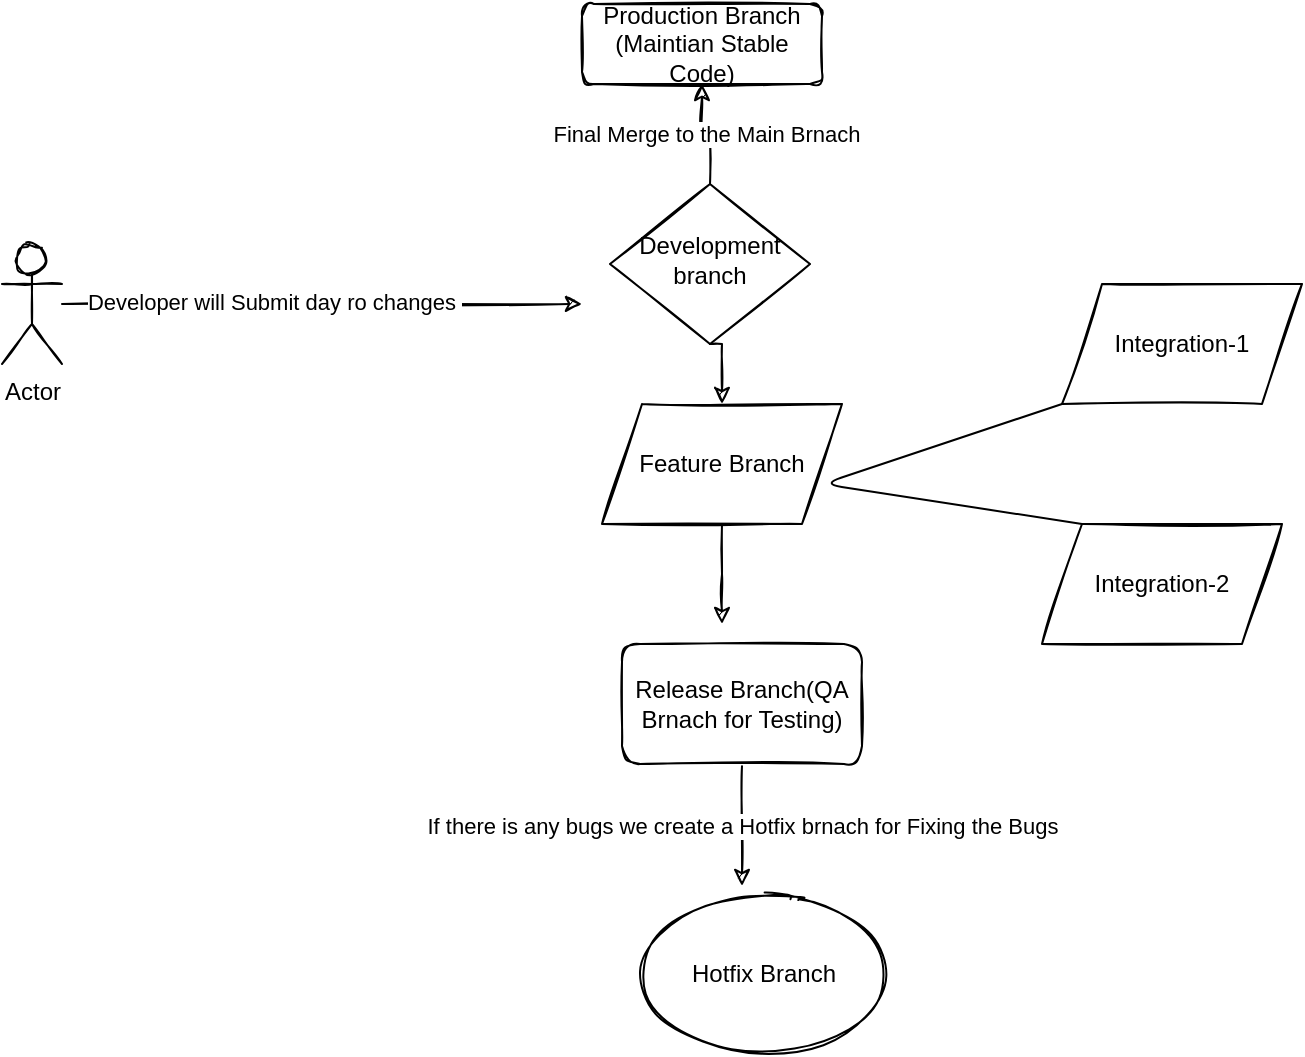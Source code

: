 <mxfile version="14.8.4" type="github">
  <diagram id="C5RBs43oDa-KdzZeNtuy" name="Page-1">
    <mxGraphModel dx="868" dy="450" grid="1" gridSize="10" guides="1" tooltips="1" connect="1" arrows="1" fold="1" page="1" pageScale="1" pageWidth="583" pageHeight="827" math="0" shadow="0">
      <root>
        <object label="" id="WIyWlLk6GJQsqaUBKTNV-0">
          <mxCell />
        </object>
        <mxCell id="WIyWlLk6GJQsqaUBKTNV-1" parent="WIyWlLk6GJQsqaUBKTNV-0" />
        <mxCell id="WIyWlLk6GJQsqaUBKTNV-3" value="Production Branch&lt;br&gt;(Maintian Stable Code)" style="rounded=1;whiteSpace=wrap;html=1;fontSize=12;glass=0;strokeWidth=1;shadow=0;sketch=1;" parent="WIyWlLk6GJQsqaUBKTNV-1" vertex="1">
          <mxGeometry x="350" y="60" width="120" height="40" as="geometry" />
        </mxCell>
        <mxCell id="xxhe0N1PLabFw_JEfv43-14" style="edgeStyle=orthogonalEdgeStyle;rounded=0;sketch=1;orthogonalLoop=1;jettySize=auto;html=1;exitX=0.5;exitY=1;exitDx=0;exitDy=0;entryX=0.5;entryY=0;entryDx=0;entryDy=0;" edge="1" parent="WIyWlLk6GJQsqaUBKTNV-1" source="WIyWlLk6GJQsqaUBKTNV-6" target="xxhe0N1PLabFw_JEfv43-11">
          <mxGeometry relative="1" as="geometry" />
        </mxCell>
        <mxCell id="xxhe0N1PLabFw_JEfv43-26" value="Final Merge to the Main Brnach" style="edgeStyle=orthogonalEdgeStyle;rounded=0;sketch=1;orthogonalLoop=1;jettySize=auto;html=1;entryX=0.5;entryY=1;entryDx=0;entryDy=0;" edge="1" parent="WIyWlLk6GJQsqaUBKTNV-1" source="WIyWlLk6GJQsqaUBKTNV-6" target="WIyWlLk6GJQsqaUBKTNV-3">
          <mxGeometry relative="1" as="geometry" />
        </mxCell>
        <mxCell id="WIyWlLk6GJQsqaUBKTNV-6" value="Development branch" style="rhombus;whiteSpace=wrap;html=1;shadow=0;fontFamily=Helvetica;fontSize=12;align=center;strokeWidth=1;spacing=6;spacingTop=-4;sketch=1;" parent="WIyWlLk6GJQsqaUBKTNV-1" vertex="1">
          <mxGeometry x="364" y="150" width="100" height="80" as="geometry" />
        </mxCell>
        <mxCell id="xxhe0N1PLabFw_JEfv43-27" style="edgeStyle=orthogonalEdgeStyle;rounded=0;sketch=1;orthogonalLoop=1;jettySize=auto;html=1;" edge="1" parent="WIyWlLk6GJQsqaUBKTNV-1" source="xxhe0N1PLabFw_JEfv43-1">
          <mxGeometry relative="1" as="geometry">
            <mxPoint x="350" y="210" as="targetPoint" />
          </mxGeometry>
        </mxCell>
        <mxCell id="xxhe0N1PLabFw_JEfv43-28" value="Developer will Submit day ro changes&amp;nbsp;" style="edgeLabel;html=1;align=center;verticalAlign=middle;resizable=0;points=[];" vertex="1" connectable="0" parent="xxhe0N1PLabFw_JEfv43-27">
          <mxGeometry x="-0.185" y="1" relative="1" as="geometry">
            <mxPoint as="offset" />
          </mxGeometry>
        </mxCell>
        <mxCell id="xxhe0N1PLabFw_JEfv43-1" value="Actor" style="shape=umlActor;verticalLabelPosition=bottom;verticalAlign=top;html=1;outlineConnect=0;sketch=1;" vertex="1" parent="WIyWlLk6GJQsqaUBKTNV-1">
          <mxGeometry x="60" y="180" width="30" height="60" as="geometry" />
        </mxCell>
        <mxCell id="xxhe0N1PLabFw_JEfv43-13" style="edgeStyle=orthogonalEdgeStyle;rounded=0;sketch=1;orthogonalLoop=1;jettySize=auto;html=1;exitX=0.5;exitY=1;exitDx=0;exitDy=0;" edge="1" parent="WIyWlLk6GJQsqaUBKTNV-1" source="xxhe0N1PLabFw_JEfv43-11">
          <mxGeometry relative="1" as="geometry">
            <mxPoint x="420" y="370" as="targetPoint" />
          </mxGeometry>
        </mxCell>
        <mxCell id="xxhe0N1PLabFw_JEfv43-11" value="Feature Branch&lt;br&gt;" style="shape=parallelogram;perimeter=parallelogramPerimeter;whiteSpace=wrap;html=1;fixedSize=1;sketch=1;" vertex="1" parent="WIyWlLk6GJQsqaUBKTNV-1">
          <mxGeometry x="360" y="260" width="120" height="60" as="geometry" />
        </mxCell>
        <mxCell id="xxhe0N1PLabFw_JEfv43-18" value="" style="endArrow=none;html=1;" edge="1" parent="WIyWlLk6GJQsqaUBKTNV-1">
          <mxGeometry width="50" height="50" relative="1" as="geometry">
            <mxPoint x="600" y="320" as="sourcePoint" />
            <mxPoint x="590" y="260" as="targetPoint" />
            <Array as="points">
              <mxPoint x="470" y="300" />
            </Array>
          </mxGeometry>
        </mxCell>
        <mxCell id="xxhe0N1PLabFw_JEfv43-19" value="Integration-1" style="shape=parallelogram;perimeter=parallelogramPerimeter;whiteSpace=wrap;html=1;fixedSize=1;sketch=1;" vertex="1" parent="WIyWlLk6GJQsqaUBKTNV-1">
          <mxGeometry x="590" y="200" width="120" height="60" as="geometry" />
        </mxCell>
        <mxCell id="xxhe0N1PLabFw_JEfv43-20" value="Integration-2" style="shape=parallelogram;perimeter=parallelogramPerimeter;whiteSpace=wrap;html=1;fixedSize=1;sketch=1;" vertex="1" parent="WIyWlLk6GJQsqaUBKTNV-1">
          <mxGeometry x="580" y="320" width="120" height="60" as="geometry" />
        </mxCell>
        <mxCell id="xxhe0N1PLabFw_JEfv43-24" value="If there is any bugs we create a Hotfix brnach for Fixing the Bugs" style="edgeStyle=orthogonalEdgeStyle;rounded=0;sketch=1;orthogonalLoop=1;jettySize=auto;html=1;exitX=0.5;exitY=1;exitDx=0;exitDy=0;" edge="1" parent="WIyWlLk6GJQsqaUBKTNV-1">
          <mxGeometry relative="1" as="geometry">
            <mxPoint x="430" y="501" as="targetPoint" />
            <mxPoint x="430" y="441" as="sourcePoint" />
          </mxGeometry>
        </mxCell>
        <mxCell id="xxhe0N1PLabFw_JEfv43-22" value="Release Branch(QA Brnach for Testing)" style="rounded=1;whiteSpace=wrap;html=1;sketch=1;" vertex="1" parent="WIyWlLk6GJQsqaUBKTNV-1">
          <mxGeometry x="370" y="380" width="120" height="60" as="geometry" />
        </mxCell>
        <mxCell id="xxhe0N1PLabFw_JEfv43-23" value="Hotfix Branch" style="ellipse;whiteSpace=wrap;html=1;sketch=1;" vertex="1" parent="WIyWlLk6GJQsqaUBKTNV-1">
          <mxGeometry x="381" y="505" width="120" height="80" as="geometry" />
        </mxCell>
      </root>
    </mxGraphModel>
  </diagram>
</mxfile>
